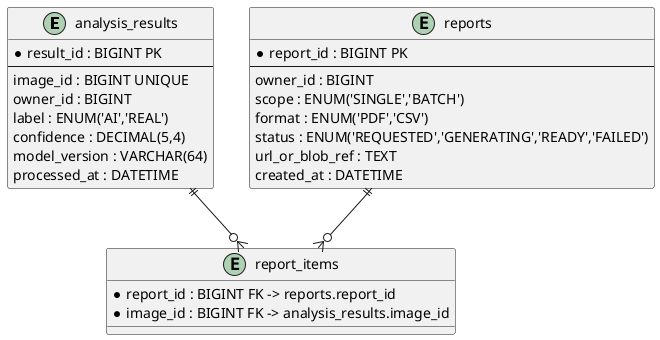@startuml
entity analysis_results {
  * result_id : BIGINT PK
  --
  image_id : BIGINT UNIQUE
  owner_id : BIGINT
  label : ENUM('AI','REAL')
  confidence : DECIMAL(5,4)
  model_version : VARCHAR(64)
  processed_at : DATETIME
}

entity reports {
  * report_id : BIGINT PK
  --
  owner_id : BIGINT
  scope : ENUM('SINGLE','BATCH')
  format : ENUM('PDF','CSV')
  status : ENUM('REQUESTED','GENERATING','READY','FAILED')
  url_or_blob_ref : TEXT
  created_at : DATETIME
}

entity report_items {
  * report_id : BIGINT FK -> reports.report_id
  * image_id : BIGINT FK -> analysis_results.image_id
}

reports ||--o{ report_items
analysis_results ||--o{ report_items
@enduml
